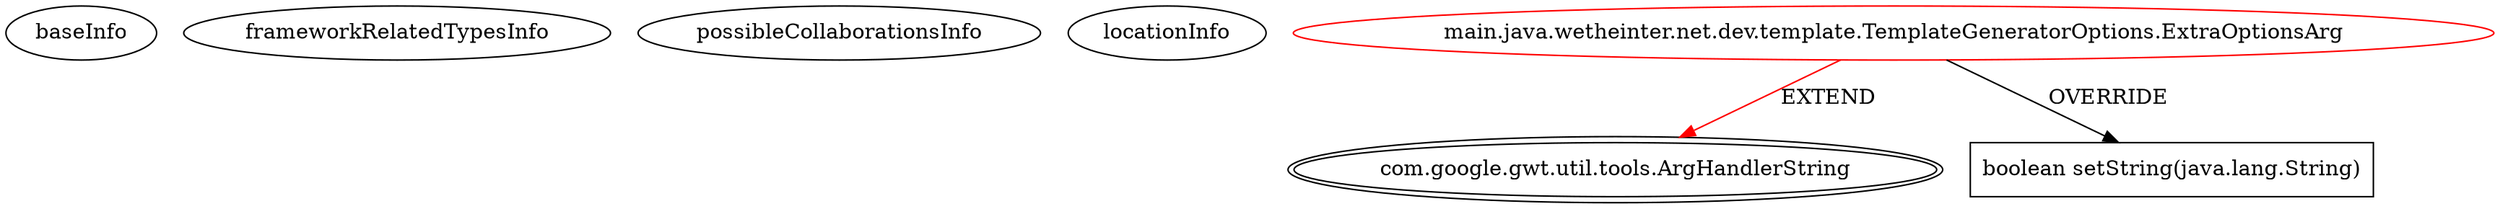 digraph {
baseInfo[graphId=476,category="extension_graph",isAnonymous=false,possibleRelation=false]
frameworkRelatedTypesInfo[0="com.google.gwt.util.tools.ArgHandlerString"]
possibleCollaborationsInfo[]
locationInfo[projectName="WeTheInternet-xapi-template",filePath="/WeTheInternet-xapi-template/xapi-template-master/src/main/java/wetheinter/net/dev/template/TemplateGeneratorOptions.java",contextSignature="ExtraOptionsArg",graphId="476"]
0[label="main.java.wetheinter.net.dev.template.TemplateGeneratorOptions.ExtraOptionsArg",vertexType="ROOT_CLIENT_CLASS_DECLARATION",isFrameworkType=false,color=red]
1[label="com.google.gwt.util.tools.ArgHandlerString",vertexType="FRAMEWORK_CLASS_TYPE",isFrameworkType=true,peripheries=2]
2[label="boolean setString(java.lang.String)",vertexType="OVERRIDING_METHOD_DECLARATION",isFrameworkType=false,shape=box]
0->1[label="EXTEND",color=red]
0->2[label="OVERRIDE"]
}
